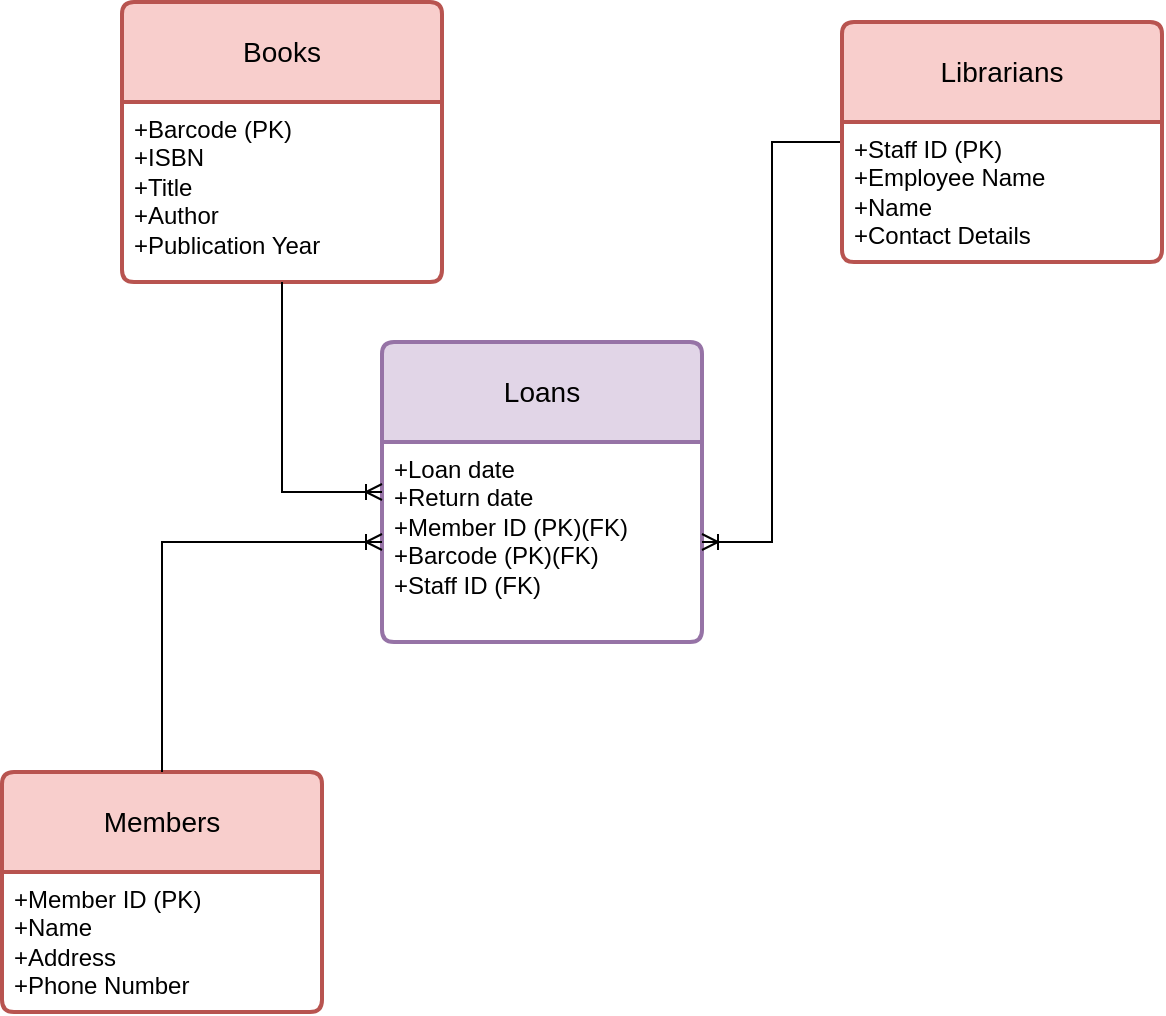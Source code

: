 <mxfile version="24.4.10" type="github">
  <diagram name="Page-1" id="aU86ne-bURRB--sDTwAp">
    <mxGraphModel dx="1036" dy="657" grid="1" gridSize="10" guides="1" tooltips="1" connect="1" arrows="1" fold="1" page="1" pageScale="1" pageWidth="827" pageHeight="1169" math="0" shadow="0">
      <root>
        <mxCell id="0" />
        <mxCell id="1" parent="0" />
        <mxCell id="jTAqHSk-lPc59UA40xNv-12" value="Members" style="swimlane;childLayout=stackLayout;horizontal=1;startSize=50;horizontalStack=0;rounded=1;fontSize=14;fontStyle=0;strokeWidth=2;resizeParent=0;resizeLast=1;shadow=0;dashed=0;align=center;arcSize=4;whiteSpace=wrap;html=1;fillColor=#f8cecc;strokeColor=#b85450;" parent="1" vertex="1">
          <mxGeometry x="130" y="525" width="160" height="120" as="geometry" />
        </mxCell>
        <mxCell id="jTAqHSk-lPc59UA40xNv-13" value="+Member ID (PK)&lt;div&gt;+Name&lt;/div&gt;&lt;div&gt;+Address&lt;/div&gt;&lt;div&gt;+Phone Number&lt;/div&gt;" style="align=left;strokeColor=none;fillColor=none;spacingLeft=4;fontSize=12;verticalAlign=top;resizable=0;rotatable=0;part=1;html=1;" parent="jTAqHSk-lPc59UA40xNv-12" vertex="1">
          <mxGeometry y="50" width="160" height="70" as="geometry" />
        </mxCell>
        <mxCell id="jTAqHSk-lPc59UA40xNv-14" value="Loans" style="swimlane;childLayout=stackLayout;horizontal=1;startSize=50;horizontalStack=0;rounded=1;fontSize=14;fontStyle=0;strokeWidth=2;resizeParent=0;resizeLast=1;shadow=0;dashed=0;align=center;arcSize=4;whiteSpace=wrap;html=1;fillColor=#e1d5e7;strokeColor=#9673a6;" parent="1" vertex="1">
          <mxGeometry x="320" y="310" width="160" height="150" as="geometry" />
        </mxCell>
        <mxCell id="jTAqHSk-lPc59UA40xNv-15" value="&lt;div&gt;+Loan date&lt;/div&gt;&lt;div&gt;+Return date&lt;/div&gt;&lt;div&gt;+Member ID (PK)(FK)&lt;br&gt;+Barcode (PK)(FK)&lt;/div&gt;&lt;div&gt;+Staff ID (FK)&lt;/div&gt;" style="align=left;strokeColor=none;fillColor=none;spacingLeft=4;fontSize=12;verticalAlign=top;resizable=0;rotatable=0;part=1;html=1;" parent="jTAqHSk-lPc59UA40xNv-14" vertex="1">
          <mxGeometry y="50" width="160" height="100" as="geometry" />
        </mxCell>
        <mxCell id="jTAqHSk-lPc59UA40xNv-18" value="Books" style="swimlane;childLayout=stackLayout;horizontal=1;startSize=50;horizontalStack=0;rounded=1;fontSize=14;fontStyle=0;strokeWidth=2;resizeParent=0;resizeLast=1;shadow=0;dashed=0;align=center;arcSize=4;whiteSpace=wrap;html=1;fillColor=#f8cecc;strokeColor=#b85450;" parent="1" vertex="1">
          <mxGeometry x="190" y="140" width="160" height="140" as="geometry" />
        </mxCell>
        <mxCell id="jTAqHSk-lPc59UA40xNv-19" value="+Barcode (PK)&lt;br&gt;+ISBN&lt;br&gt;&lt;div&gt;+Title&lt;/div&gt;&lt;div&gt;+Author&lt;/div&gt;&lt;div&gt;+Publication Year&lt;/div&gt;" style="align=left;strokeColor=none;fillColor=none;spacingLeft=4;fontSize=12;verticalAlign=top;resizable=0;rotatable=0;part=1;html=1;" parent="jTAqHSk-lPc59UA40xNv-18" vertex="1">
          <mxGeometry y="50" width="160" height="90" as="geometry" />
        </mxCell>
        <mxCell id="bTT_k1-Le5d4IXvoYcfQ-10" style="edgeStyle=orthogonalEdgeStyle;rounded=0;orthogonalLoop=1;jettySize=auto;html=1;entryX=1;entryY=0.5;entryDx=0;entryDy=0;endArrow=ERoneToMany;endFill=0;" edge="1" parent="1" source="jTAqHSk-lPc59UA40xNv-20" target="jTAqHSk-lPc59UA40xNv-15">
          <mxGeometry relative="1" as="geometry" />
        </mxCell>
        <mxCell id="jTAqHSk-lPc59UA40xNv-20" value="Librarians" style="swimlane;childLayout=stackLayout;horizontal=1;startSize=50;horizontalStack=0;rounded=1;fontSize=14;fontStyle=0;strokeWidth=2;resizeParent=0;resizeLast=1;shadow=0;dashed=0;align=center;arcSize=4;whiteSpace=wrap;html=1;fillColor=#f8cecc;strokeColor=#b85450;" parent="1" vertex="1">
          <mxGeometry x="550" y="150" width="160" height="120" as="geometry" />
        </mxCell>
        <mxCell id="jTAqHSk-lPc59UA40xNv-21" value="+Staff ID (PK)&lt;div&gt;+Employee Name&lt;/div&gt;&lt;div&gt;+Name&lt;br&gt;+Contact Details&lt;br&gt;&lt;div&gt;&lt;br&gt;&lt;/div&gt;&lt;/div&gt;" style="align=left;strokeColor=none;fillColor=none;spacingLeft=4;fontSize=12;verticalAlign=top;resizable=0;rotatable=0;part=1;html=1;" parent="jTAqHSk-lPc59UA40xNv-20" vertex="1">
          <mxGeometry y="50" width="160" height="70" as="geometry" />
        </mxCell>
        <mxCell id="bTT_k1-Le5d4IXvoYcfQ-5" style="edgeStyle=orthogonalEdgeStyle;rounded=0;orthogonalLoop=1;jettySize=auto;html=1;exitX=0;exitY=0.25;exitDx=0;exitDy=0;entryX=0.5;entryY=1;entryDx=0;entryDy=0;startArrow=ERoneToMany;startFill=0;endArrow=none;endFill=0;" edge="1" parent="1" source="jTAqHSk-lPc59UA40xNv-15" target="jTAqHSk-lPc59UA40xNv-19">
          <mxGeometry relative="1" as="geometry" />
        </mxCell>
        <mxCell id="bTT_k1-Le5d4IXvoYcfQ-9" style="edgeStyle=orthogonalEdgeStyle;rounded=0;orthogonalLoop=1;jettySize=auto;html=1;exitX=0.5;exitY=0;exitDx=0;exitDy=0;entryX=0;entryY=0.5;entryDx=0;entryDy=0;endArrow=ERoneToMany;endFill=0;" edge="1" parent="1" source="jTAqHSk-lPc59UA40xNv-12" target="jTAqHSk-lPc59UA40xNv-15">
          <mxGeometry relative="1" as="geometry" />
        </mxCell>
      </root>
    </mxGraphModel>
  </diagram>
</mxfile>
